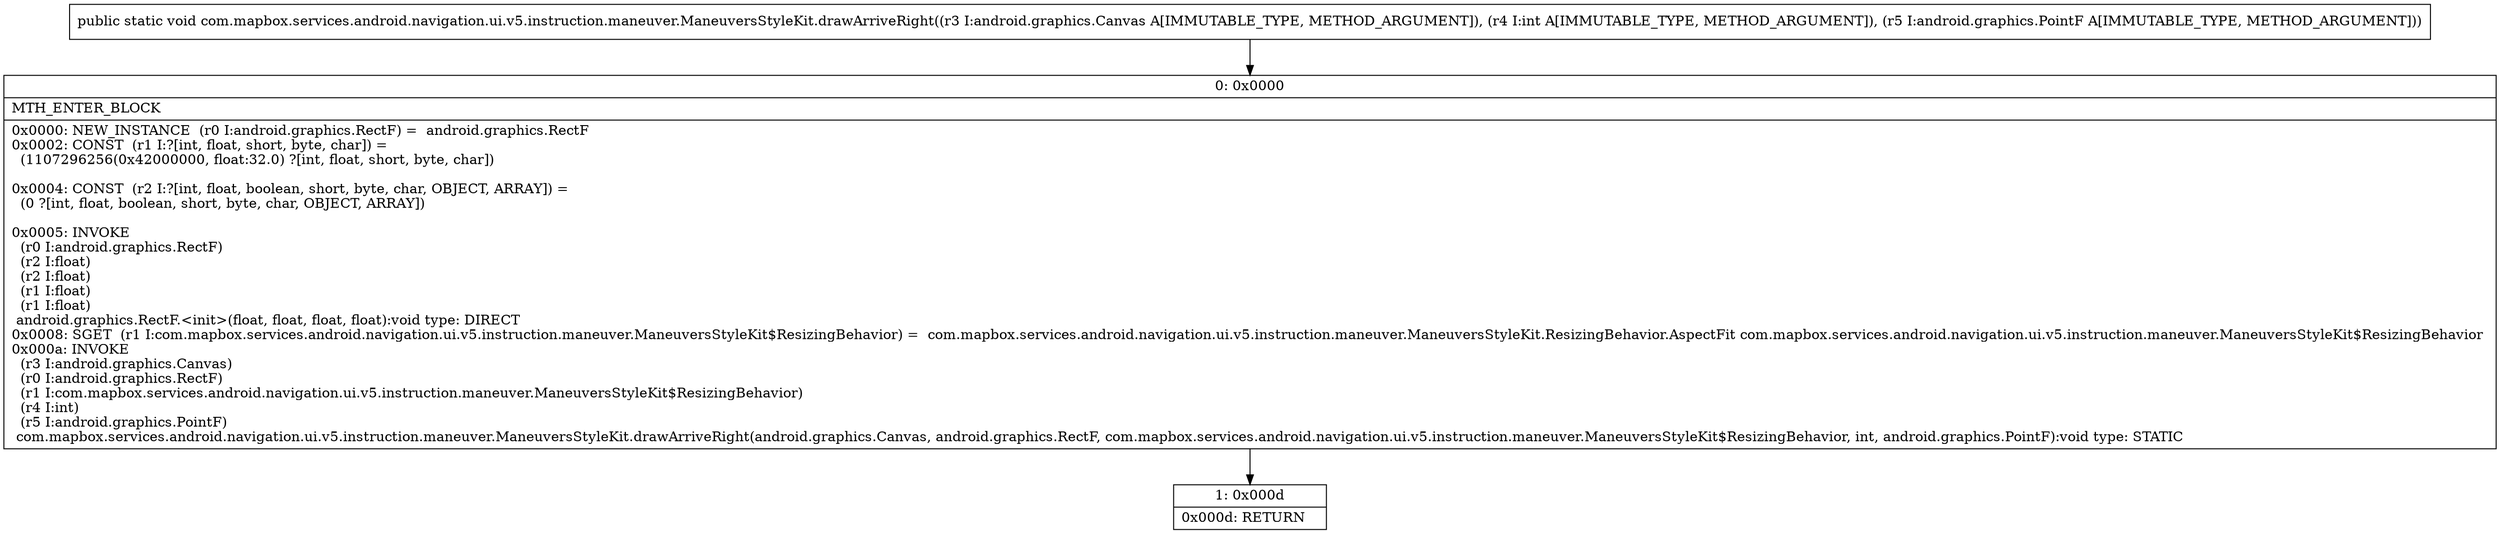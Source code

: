 digraph "CFG forcom.mapbox.services.android.navigation.ui.v5.instruction.maneuver.ManeuversStyleKit.drawArriveRight(Landroid\/graphics\/Canvas;ILandroid\/graphics\/PointF;)V" {
Node_0 [shape=record,label="{0\:\ 0x0000|MTH_ENTER_BLOCK\l|0x0000: NEW_INSTANCE  (r0 I:android.graphics.RectF) =  android.graphics.RectF \l0x0002: CONST  (r1 I:?[int, float, short, byte, char]) = \l  (1107296256(0x42000000, float:32.0) ?[int, float, short, byte, char])\l \l0x0004: CONST  (r2 I:?[int, float, boolean, short, byte, char, OBJECT, ARRAY]) = \l  (0 ?[int, float, boolean, short, byte, char, OBJECT, ARRAY])\l \l0x0005: INVOKE  \l  (r0 I:android.graphics.RectF)\l  (r2 I:float)\l  (r2 I:float)\l  (r1 I:float)\l  (r1 I:float)\l android.graphics.RectF.\<init\>(float, float, float, float):void type: DIRECT \l0x0008: SGET  (r1 I:com.mapbox.services.android.navigation.ui.v5.instruction.maneuver.ManeuversStyleKit$ResizingBehavior) =  com.mapbox.services.android.navigation.ui.v5.instruction.maneuver.ManeuversStyleKit.ResizingBehavior.AspectFit com.mapbox.services.android.navigation.ui.v5.instruction.maneuver.ManeuversStyleKit$ResizingBehavior \l0x000a: INVOKE  \l  (r3 I:android.graphics.Canvas)\l  (r0 I:android.graphics.RectF)\l  (r1 I:com.mapbox.services.android.navigation.ui.v5.instruction.maneuver.ManeuversStyleKit$ResizingBehavior)\l  (r4 I:int)\l  (r5 I:android.graphics.PointF)\l com.mapbox.services.android.navigation.ui.v5.instruction.maneuver.ManeuversStyleKit.drawArriveRight(android.graphics.Canvas, android.graphics.RectF, com.mapbox.services.android.navigation.ui.v5.instruction.maneuver.ManeuversStyleKit$ResizingBehavior, int, android.graphics.PointF):void type: STATIC \l}"];
Node_1 [shape=record,label="{1\:\ 0x000d|0x000d: RETURN   \l}"];
MethodNode[shape=record,label="{public static void com.mapbox.services.android.navigation.ui.v5.instruction.maneuver.ManeuversStyleKit.drawArriveRight((r3 I:android.graphics.Canvas A[IMMUTABLE_TYPE, METHOD_ARGUMENT]), (r4 I:int A[IMMUTABLE_TYPE, METHOD_ARGUMENT]), (r5 I:android.graphics.PointF A[IMMUTABLE_TYPE, METHOD_ARGUMENT])) }"];
MethodNode -> Node_0;
Node_0 -> Node_1;
}

